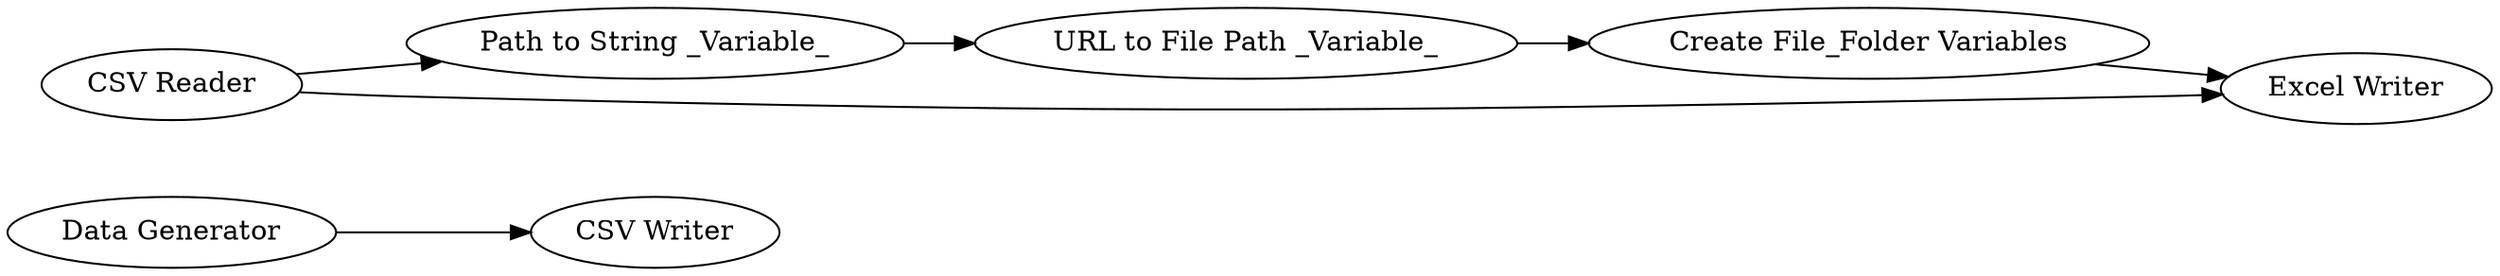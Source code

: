 digraph {
	1 [label="Data Generator"]
	2 [label="CSV Writer"]
	3 [label="CSV Reader"]
	4 [label="Path to String _Variable_"]
	7 [label="URL to File Path _Variable_"]
	9 [label="Excel Writer"]
	10 [label="Create File_Folder Variables"]
	1 -> 2
	3 -> 4
	3 -> 9
	4 -> 7
	7 -> 10
	10 -> 9
	rankdir=LR
}
